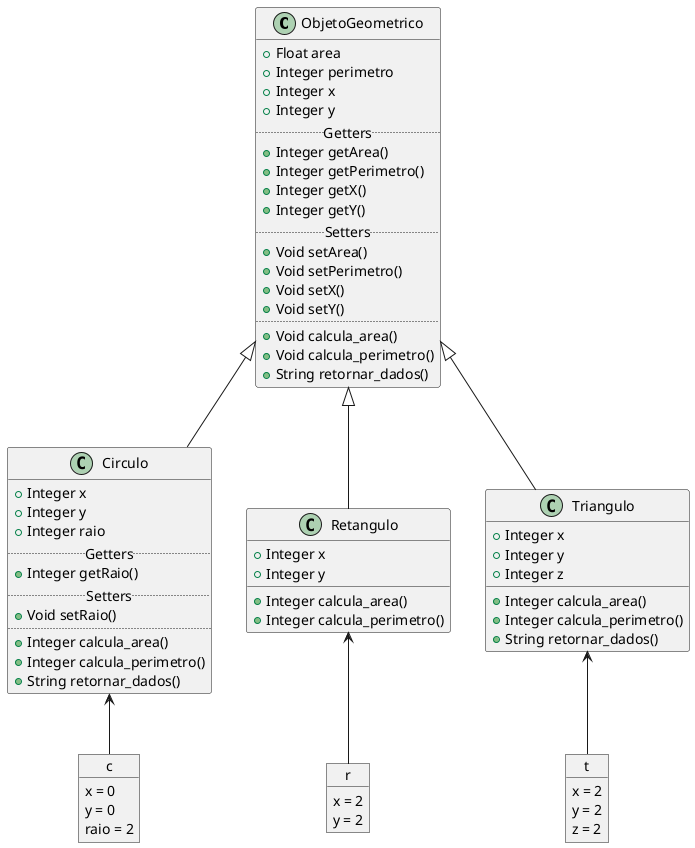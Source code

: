 @startuml Classes

class ObjetoGeometrico {
  +Float area
  +Integer perimetro
  +Integer x
  +Integer y 
  .. Getters ..
  +Integer getArea()
  +Integer getPerimetro()
  +Integer getX()
  +Integer getY()
  .. Setters ..
  +Void setArea()
  +Void setPerimetro()
  +Void setX()
  +Void setY()
  ..
  +Void calcula_area()
  +Void calcula_perimetro()
  +String retornar_dados()
}

class Circulo{
  +Integer x
  +Integer y
  +Integer raio
  .. Getters ..
  +Integer getRaio()
  .. Setters ..
  +Void setRaio()
  ..
  +Integer calcula_area()
  +Integer calcula_perimetro()
  +String retornar_dados()
}

class Retangulo {
  +Integer x
  +Integer y

  +Integer calcula_area()
  +Integer calcula_perimetro()
}
class Triangulo {
  +Integer x
  +Integer y
  +Integer z

  +Integer calcula_area()
  +Integer calcula_perimetro()
  +String retornar_dados()
}

ObjetoGeometrico <|-- Circulo
ObjetoGeometrico <|-- Retangulo
ObjetoGeometrico <|-- Triangulo


object c{
x = 0
y = 0
raio = 2
}

object r{
x = 2
y = 2
}

object t{
x = 2
y = 2
z = 2
}

Circulo <-- c
Retangulo <-- r
Triangulo <-- t


@enduml
